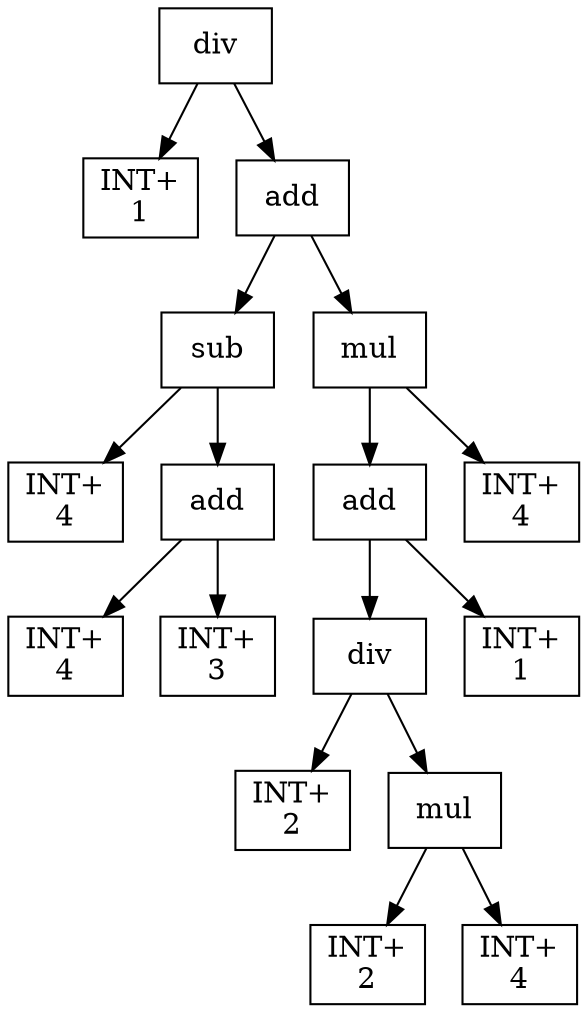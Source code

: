 digraph expr {
  node [shape=box];
  n1 [label="div"];
  n2 [label="INT+\n1"];
  n3 [label="add"];
  n4 [label="sub"];
  n5 [label="INT+\n4"];
  n6 [label="add"];
  n7 [label="INT+\n4"];
  n8 [label="INT+\n3"];
  n6 -> n7;
  n6 -> n8;
  n4 -> n5;
  n4 -> n6;
  n9 [label="mul"];
  n10 [label="add"];
  n11 [label="div"];
  n12 [label="INT+\n2"];
  n13 [label="mul"];
  n14 [label="INT+\n2"];
  n15 [label="INT+\n4"];
  n13 -> n14;
  n13 -> n15;
  n11 -> n12;
  n11 -> n13;
  n16 [label="INT+\n1"];
  n10 -> n11;
  n10 -> n16;
  n17 [label="INT+\n4"];
  n9 -> n10;
  n9 -> n17;
  n3 -> n4;
  n3 -> n9;
  n1 -> n2;
  n1 -> n3;
}